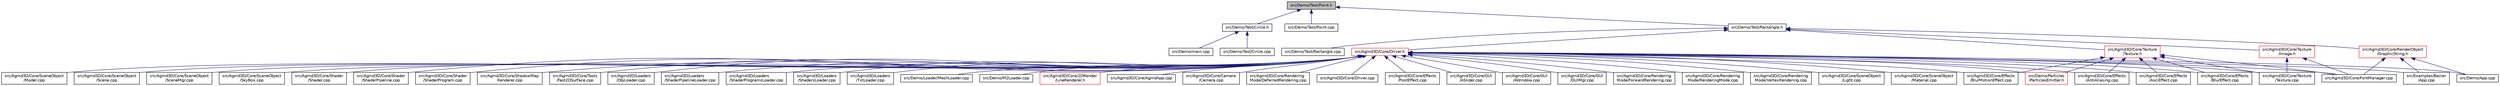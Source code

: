 digraph "src/Demo/Test/Point.h"
{
  edge [fontname="Helvetica",fontsize="10",labelfontname="Helvetica",labelfontsize="10"];
  node [fontname="Helvetica",fontsize="10",shape=record];
  Node1 [label="src/Demo/Test/Point.h",height=0.2,width=0.4,color="black", fillcolor="grey75", style="filled" fontcolor="black"];
  Node1 -> Node2 [dir="back",color="midnightblue",fontsize="10",style="solid"];
  Node2 [label="src/Demo/Test/Circle.h",height=0.2,width=0.4,color="black", fillcolor="white", style="filled",URL="$_circle_8h.html"];
  Node2 -> Node3 [dir="back",color="midnightblue",fontsize="10",style="solid"];
  Node3 [label="src/Demo/main.cpp",height=0.2,width=0.4,color="black", fillcolor="white", style="filled",URL="$_demo_2main_8cpp.html"];
  Node2 -> Node4 [dir="back",color="midnightblue",fontsize="10",style="solid"];
  Node4 [label="src/Demo/Test/Circle.cpp",height=0.2,width=0.4,color="black", fillcolor="white", style="filled",URL="$_circle_8cpp.html"];
  Node1 -> Node5 [dir="back",color="midnightblue",fontsize="10",style="solid"];
  Node5 [label="src/Demo/Test/Point.cpp",height=0.2,width=0.4,color="black", fillcolor="white", style="filled",URL="$_point_8cpp.html"];
  Node1 -> Node6 [dir="back",color="midnightblue",fontsize="10",style="solid"];
  Node6 [label="src/Demo/Test/Rectangle.h",height=0.2,width=0.4,color="black", fillcolor="white", style="filled",URL="$_demo_2_test_2_rectangle_8h.html"];
  Node6 -> Node7 [dir="back",color="midnightblue",fontsize="10",style="solid"];
  Node7 [label="src/Agmd3D/Core/Driver.h",height=0.2,width=0.4,color="red", fillcolor="white", style="filled",URL="$_driver_8h.html"];
  Node7 -> Node8 [dir="back",color="midnightblue",fontsize="10",style="solid"];
  Node8 [label="src/Agmd3D/Core/2DRender\l/LineRenderer.h",height=0.2,width=0.4,color="red", fillcolor="white", style="filled",URL="$_line_renderer_8h.html"];
  Node7 -> Node9 [dir="back",color="midnightblue",fontsize="10",style="solid"];
  Node9 [label="src/Agmd3D/Core/AgmdApp.cpp",height=0.2,width=0.4,color="black", fillcolor="white", style="filled",URL="$_agmd3_d_2_core_2_agmd_app_8cpp.html"];
  Node7 -> Node10 [dir="back",color="midnightblue",fontsize="10",style="solid"];
  Node10 [label="src/Agmd3D/Core/Camera\l/Camera.cpp",height=0.2,width=0.4,color="black", fillcolor="white", style="filled",URL="$_camera_8cpp.html"];
  Node7 -> Node11 [dir="back",color="midnightblue",fontsize="10",style="solid"];
  Node11 [label="src/Agmd3D/Core/Driver.cpp",height=0.2,width=0.4,color="black", fillcolor="white", style="filled",URL="$_driver_8cpp.html"];
  Node7 -> Node12 [dir="back",color="midnightblue",fontsize="10",style="solid"];
  Node12 [label="src/Agmd3D/Core/Effects\l/AntiAliasing.cpp",height=0.2,width=0.4,color="black", fillcolor="white", style="filled",URL="$_anti_aliasing_8cpp.html"];
  Node7 -> Node13 [dir="back",color="midnightblue",fontsize="10",style="solid"];
  Node13 [label="src/Agmd3D/Core/Effects\l/AsciEffect.cpp",height=0.2,width=0.4,color="black", fillcolor="white", style="filled",URL="$_asci_effect_8cpp.html"];
  Node7 -> Node14 [dir="back",color="midnightblue",fontsize="10",style="solid"];
  Node14 [label="src/Agmd3D/Core/Effects\l/BlurEffect.cpp",height=0.2,width=0.4,color="black", fillcolor="white", style="filled",URL="$_blur_effect_8cpp.html"];
  Node7 -> Node15 [dir="back",color="midnightblue",fontsize="10",style="solid"];
  Node15 [label="src/Agmd3D/Core/Effects\l/BlurMotionEffect.cpp",height=0.2,width=0.4,color="black", fillcolor="white", style="filled",URL="$_blur_motion_effect_8cpp.html"];
  Node7 -> Node16 [dir="back",color="midnightblue",fontsize="10",style="solid"];
  Node16 [label="src/Agmd3D/Core/Effects\l/PostEffect.cpp",height=0.2,width=0.4,color="black", fillcolor="white", style="filled",URL="$_post_effect_8cpp.html"];
  Node7 -> Node17 [dir="back",color="midnightblue",fontsize="10",style="solid"];
  Node17 [label="src/Agmd3D/Core/FontManager.cpp",height=0.2,width=0.4,color="black", fillcolor="white", style="filled",URL="$_font_manager_8cpp.html"];
  Node7 -> Node18 [dir="back",color="midnightblue",fontsize="10",style="solid"];
  Node18 [label="src/Agmd3D/Core/GUI\l/ASlider.cpp",height=0.2,width=0.4,color="black", fillcolor="white", style="filled",URL="$_a_slider_8cpp.html"];
  Node7 -> Node19 [dir="back",color="midnightblue",fontsize="10",style="solid"];
  Node19 [label="src/Agmd3D/Core/GUI\l/AWindow.cpp",height=0.2,width=0.4,color="black", fillcolor="white", style="filled",URL="$_a_window_8cpp.html"];
  Node7 -> Node20 [dir="back",color="midnightblue",fontsize="10",style="solid"];
  Node20 [label="src/Agmd3D/Core/GUI\l/GUIMgr.cpp",height=0.2,width=0.4,color="black", fillcolor="white", style="filled",URL="$_g_u_i_mgr_8cpp.html"];
  Node7 -> Node21 [dir="back",color="midnightblue",fontsize="10",style="solid"];
  Node21 [label="src/Agmd3D/Core/Rendering\lMode/DeferredRendering.cpp",height=0.2,width=0.4,color="black", fillcolor="white", style="filled",URL="$_deferred_rendering_8cpp.html"];
  Node7 -> Node22 [dir="back",color="midnightblue",fontsize="10",style="solid"];
  Node22 [label="src/Agmd3D/Core/Rendering\lMode/ForwardRendering.cpp",height=0.2,width=0.4,color="black", fillcolor="white", style="filled",URL="$_forward_rendering_8cpp.html"];
  Node7 -> Node23 [dir="back",color="midnightblue",fontsize="10",style="solid"];
  Node23 [label="src/Agmd3D/Core/Rendering\lMode/RenderingMode.cpp",height=0.2,width=0.4,color="black", fillcolor="white", style="filled",URL="$_rendering_mode_8cpp.html"];
  Node7 -> Node24 [dir="back",color="midnightblue",fontsize="10",style="solid"];
  Node24 [label="src/Agmd3D/Core/Rendering\lMode/VertexRendering.cpp",height=0.2,width=0.4,color="black", fillcolor="white", style="filled",URL="$_vertex_rendering_8cpp.html"];
  Node7 -> Node25 [dir="back",color="midnightblue",fontsize="10",style="solid"];
  Node25 [label="src/Agmd3D/Core/SceneObject\l/Light.cpp",height=0.2,width=0.4,color="black", fillcolor="white", style="filled",URL="$_light_8cpp.html"];
  Node7 -> Node26 [dir="back",color="midnightblue",fontsize="10",style="solid"];
  Node26 [label="src/Agmd3D/Core/SceneObject\l/Material.cpp",height=0.2,width=0.4,color="black", fillcolor="white", style="filled",URL="$_material_8cpp.html"];
  Node7 -> Node27 [dir="back",color="midnightblue",fontsize="10",style="solid"];
  Node27 [label="src/Agmd3D/Core/SceneObject\l/Model.cpp",height=0.2,width=0.4,color="black", fillcolor="white", style="filled",URL="$_model_8cpp.html"];
  Node7 -> Node28 [dir="back",color="midnightblue",fontsize="10",style="solid"];
  Node28 [label="src/Agmd3D/Core/SceneObject\l/Scene.cpp",height=0.2,width=0.4,color="black", fillcolor="white", style="filled",URL="$_scene_8cpp.html"];
  Node7 -> Node29 [dir="back",color="midnightblue",fontsize="10",style="solid"];
  Node29 [label="src/Agmd3D/Core/SceneObject\l/SceneMgr.cpp",height=0.2,width=0.4,color="black", fillcolor="white", style="filled",URL="$_scene_mgr_8cpp.html"];
  Node7 -> Node30 [dir="back",color="midnightblue",fontsize="10",style="solid"];
  Node30 [label="src/Agmd3D/Core/SceneObject\l/SkyBox.cpp",height=0.2,width=0.4,color="black", fillcolor="white", style="filled",URL="$_sky_box_8cpp.html"];
  Node7 -> Node31 [dir="back",color="midnightblue",fontsize="10",style="solid"];
  Node31 [label="src/Agmd3D/Core/Shader\l/Shader.cpp",height=0.2,width=0.4,color="black", fillcolor="white", style="filled",URL="$_shader_8cpp.html"];
  Node7 -> Node32 [dir="back",color="midnightblue",fontsize="10",style="solid"];
  Node32 [label="src/Agmd3D/Core/Shader\l/ShaderPipeline.cpp",height=0.2,width=0.4,color="black", fillcolor="white", style="filled",URL="$_shader_pipeline_8cpp.html"];
  Node7 -> Node33 [dir="back",color="midnightblue",fontsize="10",style="solid"];
  Node33 [label="src/Agmd3D/Core/Shader\l/ShaderProgram.cpp",height=0.2,width=0.4,color="black", fillcolor="white", style="filled",URL="$_shader_program_8cpp.html"];
  Node7 -> Node34 [dir="back",color="midnightblue",fontsize="10",style="solid"];
  Node34 [label="src/Agmd3D/Core/ShadowMap\lRenderer.cpp",height=0.2,width=0.4,color="black", fillcolor="white", style="filled",URL="$_shadow_map_renderer_8cpp.html"];
  Node7 -> Node35 [dir="back",color="midnightblue",fontsize="10",style="solid"];
  Node35 [label="src/Agmd3D/Core/Texture\l/Texture.cpp",height=0.2,width=0.4,color="black", fillcolor="white", style="filled",URL="$_texture_8cpp.html"];
  Node7 -> Node36 [dir="back",color="midnightblue",fontsize="10",style="solid"];
  Node36 [label="src/Agmd3D/Core/Tools\l/Fast2DSurface.cpp",height=0.2,width=0.4,color="black", fillcolor="white", style="filled",URL="$_fast2_d_surface_8cpp.html"];
  Node7 -> Node37 [dir="back",color="midnightblue",fontsize="10",style="solid"];
  Node37 [label="src/Agmd3D/Loaders\l/ObjLoader.cpp",height=0.2,width=0.4,color="black", fillcolor="white", style="filled",URL="$_agmd3_d_2_loaders_2_obj_loader_8cpp.html"];
  Node7 -> Node38 [dir="back",color="midnightblue",fontsize="10",style="solid"];
  Node38 [label="src/Agmd3D/Loaders\l/ShaderPipelineLoader.cpp",height=0.2,width=0.4,color="black", fillcolor="white", style="filled",URL="$_shader_pipeline_loader_8cpp.html"];
  Node7 -> Node39 [dir="back",color="midnightblue",fontsize="10",style="solid"];
  Node39 [label="src/Agmd3D/Loaders\l/ShaderProgramsLoader.cpp",height=0.2,width=0.4,color="black", fillcolor="white", style="filled",URL="$_shader_programs_loader_8cpp.html"];
  Node7 -> Node40 [dir="back",color="midnightblue",fontsize="10",style="solid"];
  Node40 [label="src/Agmd3D/Loaders\l/ShadersLoader.cpp",height=0.2,width=0.4,color="black", fillcolor="white", style="filled",URL="$_shaders_loader_8cpp.html"];
  Node7 -> Node41 [dir="back",color="midnightblue",fontsize="10",style="solid"];
  Node41 [label="src/Agmd3D/Loaders\l/TxtLoader.cpp",height=0.2,width=0.4,color="black", fillcolor="white", style="filled",URL="$_txt_loader_8cpp.html"];
  Node7 -> Node42 [dir="back",color="midnightblue",fontsize="10",style="solid"];
  Node42 [label="src/Demo/Particles\l/ParticlesEmitter.h",height=0.2,width=0.4,color="red", fillcolor="white", style="filled",URL="$_particles_emitter_8h.html"];
  Node7 -> Node43 [dir="back",color="midnightblue",fontsize="10",style="solid"];
  Node43 [label="src/Demo/App.cpp",height=0.2,width=0.4,color="black", fillcolor="white", style="filled",URL="$_demo_2_app_8cpp.html"];
  Node7 -> Node44 [dir="back",color="midnightblue",fontsize="10",style="solid"];
  Node44 [label="src/Demo/Loader/MeshLoader.cpp",height=0.2,width=0.4,color="black", fillcolor="white", style="filled",URL="$_mesh_loader_8cpp.html"];
  Node7 -> Node45 [dir="back",color="midnightblue",fontsize="10",style="solid"];
  Node45 [label="src/Demo/M2Loader.cpp",height=0.2,width=0.4,color="black", fillcolor="white", style="filled",URL="$_m2_loader_8cpp.html"];
  Node7 -> Node46 [dir="back",color="midnightblue",fontsize="10",style="solid"];
  Node46 [label="src/Examples/Bezier\l/App.cpp",height=0.2,width=0.4,color="black", fillcolor="white", style="filled",URL="$_examples_2_bezier_2_app_8cpp.html"];
  Node6 -> Node47 [dir="back",color="midnightblue",fontsize="10",style="solid"];
  Node47 [label="src/Agmd3D/Core/RenderObject\l/GraphicString.h",height=0.2,width=0.4,color="red", fillcolor="white", style="filled",URL="$_graphic_string_8h.html"];
  Node47 -> Node17 [dir="back",color="midnightblue",fontsize="10",style="solid"];
  Node47 -> Node43 [dir="back",color="midnightblue",fontsize="10",style="solid"];
  Node47 -> Node46 [dir="back",color="midnightblue",fontsize="10",style="solid"];
  Node6 -> Node48 [dir="back",color="midnightblue",fontsize="10",style="solid"];
  Node48 [label="src/Agmd3D/Core/Texture\l/Image.h",height=0.2,width=0.4,color="red", fillcolor="white", style="filled",URL="$_image_8h.html"];
  Node48 -> Node17 [dir="back",color="midnightblue",fontsize="10",style="solid"];
  Node48 -> Node35 [dir="back",color="midnightblue",fontsize="10",style="solid"];
  Node6 -> Node49 [dir="back",color="midnightblue",fontsize="10",style="solid"];
  Node49 [label="src/Agmd3D/Core/Texture\l/Texture.h",height=0.2,width=0.4,color="red", fillcolor="white", style="filled",URL="$_texture_8h.html"];
  Node49 -> Node12 [dir="back",color="midnightblue",fontsize="10",style="solid"];
  Node49 -> Node13 [dir="back",color="midnightblue",fontsize="10",style="solid"];
  Node49 -> Node14 [dir="back",color="midnightblue",fontsize="10",style="solid"];
  Node49 -> Node15 [dir="back",color="midnightblue",fontsize="10",style="solid"];
  Node49 -> Node17 [dir="back",color="midnightblue",fontsize="10",style="solid"];
  Node49 -> Node35 [dir="back",color="midnightblue",fontsize="10",style="solid"];
  Node49 -> Node42 [dir="back",color="midnightblue",fontsize="10",style="solid"];
  Node6 -> Node50 [dir="back",color="midnightblue",fontsize="10",style="solid"];
  Node50 [label="src/Demo/Test/Rectangle.cpp",height=0.2,width=0.4,color="black", fillcolor="white", style="filled",URL="$_demo_2_test_2_rectangle_8cpp.html"];
}
